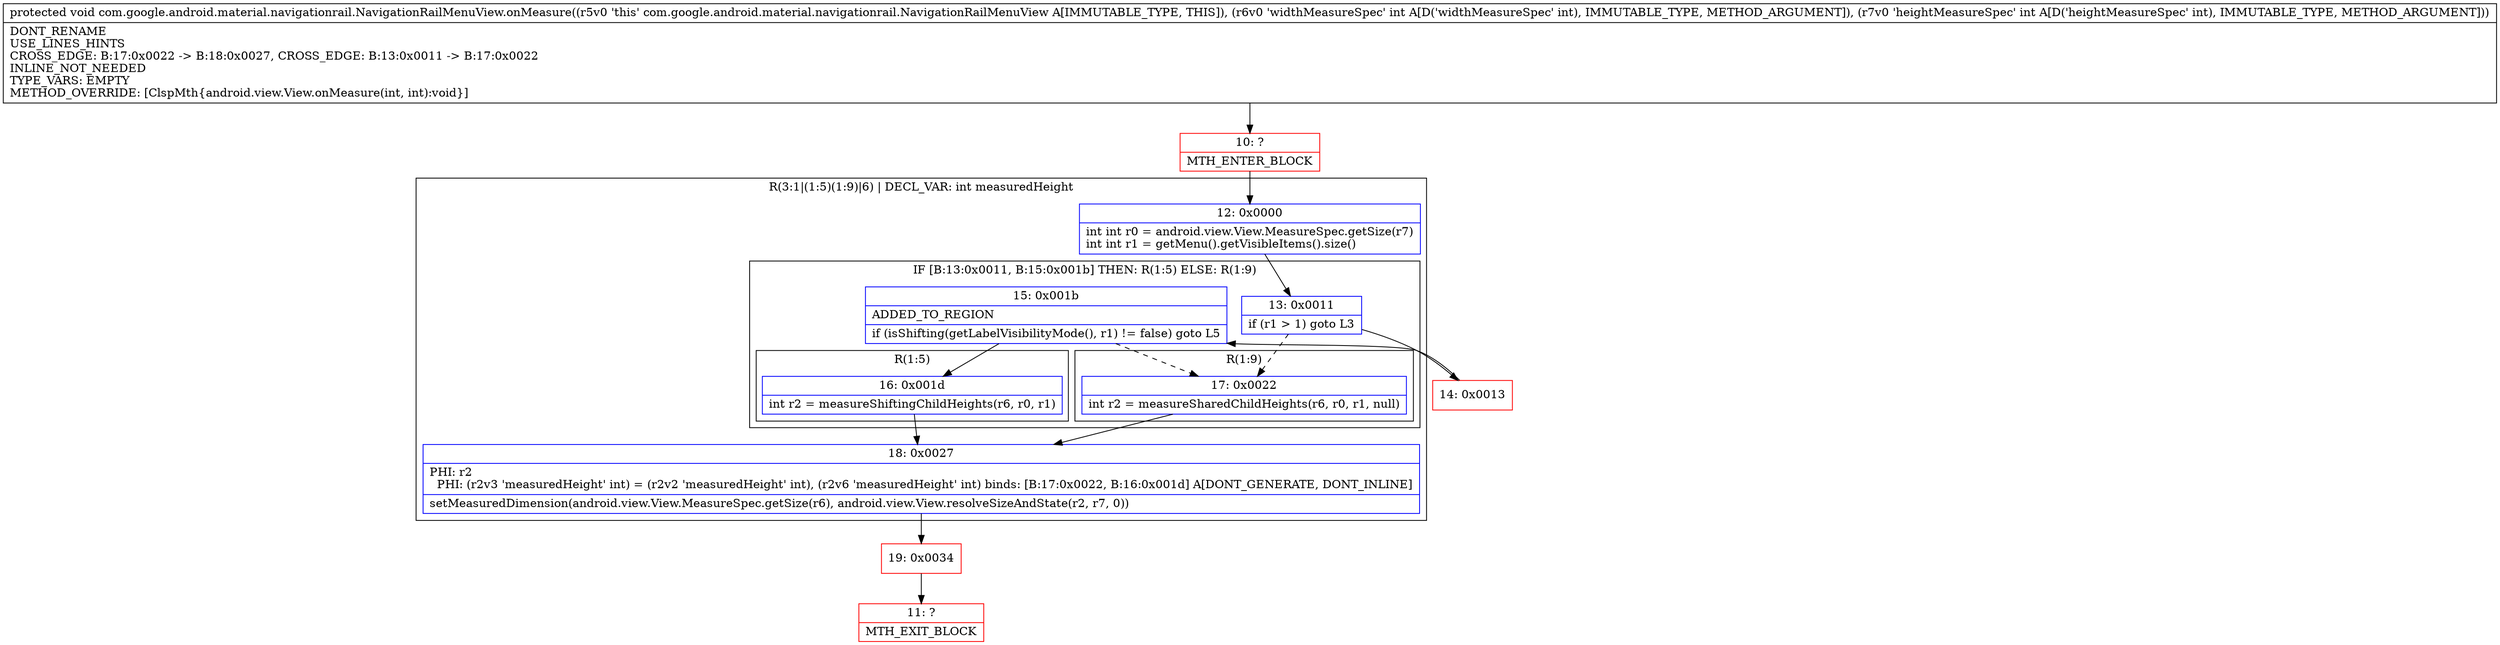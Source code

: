 digraph "CFG forcom.google.android.material.navigationrail.NavigationRailMenuView.onMeasure(II)V" {
subgraph cluster_Region_184892990 {
label = "R(3:1|(1:5)(1:9)|6) | DECL_VAR: int measuredHeight\l";
node [shape=record,color=blue];
Node_12 [shape=record,label="{12\:\ 0x0000|int int r0 = android.view.View.MeasureSpec.getSize(r7)\lint int r1 = getMenu().getVisibleItems().size()\l}"];
subgraph cluster_IfRegion_21338280 {
label = "IF [B:13:0x0011, B:15:0x001b] THEN: R(1:5) ELSE: R(1:9)";
node [shape=record,color=blue];
Node_13 [shape=record,label="{13\:\ 0x0011|if (r1 \> 1) goto L3\l}"];
Node_15 [shape=record,label="{15\:\ 0x001b|ADDED_TO_REGION\l|if (isShifting(getLabelVisibilityMode(), r1) != false) goto L5\l}"];
subgraph cluster_Region_557850788 {
label = "R(1:5)";
node [shape=record,color=blue];
Node_16 [shape=record,label="{16\:\ 0x001d|int r2 = measureShiftingChildHeights(r6, r0, r1)\l}"];
}
subgraph cluster_Region_95656890 {
label = "R(1:9)";
node [shape=record,color=blue];
Node_17 [shape=record,label="{17\:\ 0x0022|int r2 = measureSharedChildHeights(r6, r0, r1, null)\l}"];
}
}
Node_18 [shape=record,label="{18\:\ 0x0027|PHI: r2 \l  PHI: (r2v3 'measuredHeight' int) = (r2v2 'measuredHeight' int), (r2v6 'measuredHeight' int) binds: [B:17:0x0022, B:16:0x001d] A[DONT_GENERATE, DONT_INLINE]\l|setMeasuredDimension(android.view.View.MeasureSpec.getSize(r6), android.view.View.resolveSizeAndState(r2, r7, 0))\l}"];
}
Node_10 [shape=record,color=red,label="{10\:\ ?|MTH_ENTER_BLOCK\l}"];
Node_14 [shape=record,color=red,label="{14\:\ 0x0013}"];
Node_19 [shape=record,color=red,label="{19\:\ 0x0034}"];
Node_11 [shape=record,color=red,label="{11\:\ ?|MTH_EXIT_BLOCK\l}"];
MethodNode[shape=record,label="{protected void com.google.android.material.navigationrail.NavigationRailMenuView.onMeasure((r5v0 'this' com.google.android.material.navigationrail.NavigationRailMenuView A[IMMUTABLE_TYPE, THIS]), (r6v0 'widthMeasureSpec' int A[D('widthMeasureSpec' int), IMMUTABLE_TYPE, METHOD_ARGUMENT]), (r7v0 'heightMeasureSpec' int A[D('heightMeasureSpec' int), IMMUTABLE_TYPE, METHOD_ARGUMENT]))  | DONT_RENAME\lUSE_LINES_HINTS\lCROSS_EDGE: B:17:0x0022 \-\> B:18:0x0027, CROSS_EDGE: B:13:0x0011 \-\> B:17:0x0022\lINLINE_NOT_NEEDED\lTYPE_VARS: EMPTY\lMETHOD_OVERRIDE: [ClspMth\{android.view.View.onMeasure(int, int):void\}]\l}"];
MethodNode -> Node_10;Node_12 -> Node_13;
Node_13 -> Node_14;
Node_13 -> Node_17[style=dashed];
Node_15 -> Node_16;
Node_15 -> Node_17[style=dashed];
Node_16 -> Node_18;
Node_17 -> Node_18;
Node_18 -> Node_19;
Node_10 -> Node_12;
Node_14 -> Node_15;
Node_19 -> Node_11;
}

